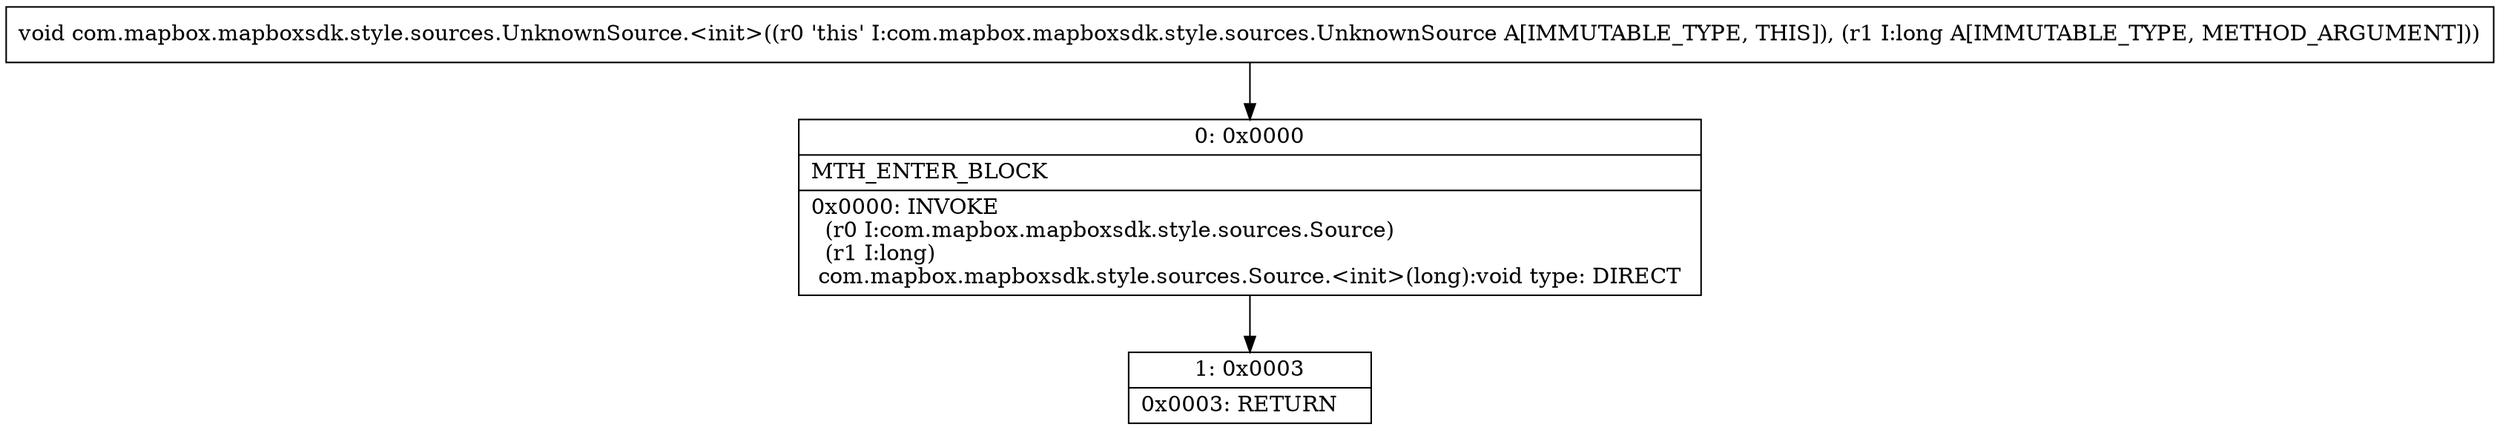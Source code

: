 digraph "CFG forcom.mapbox.mapboxsdk.style.sources.UnknownSource.\<init\>(J)V" {
Node_0 [shape=record,label="{0\:\ 0x0000|MTH_ENTER_BLOCK\l|0x0000: INVOKE  \l  (r0 I:com.mapbox.mapboxsdk.style.sources.Source)\l  (r1 I:long)\l com.mapbox.mapboxsdk.style.sources.Source.\<init\>(long):void type: DIRECT \l}"];
Node_1 [shape=record,label="{1\:\ 0x0003|0x0003: RETURN   \l}"];
MethodNode[shape=record,label="{void com.mapbox.mapboxsdk.style.sources.UnknownSource.\<init\>((r0 'this' I:com.mapbox.mapboxsdk.style.sources.UnknownSource A[IMMUTABLE_TYPE, THIS]), (r1 I:long A[IMMUTABLE_TYPE, METHOD_ARGUMENT])) }"];
MethodNode -> Node_0;
Node_0 -> Node_1;
}


